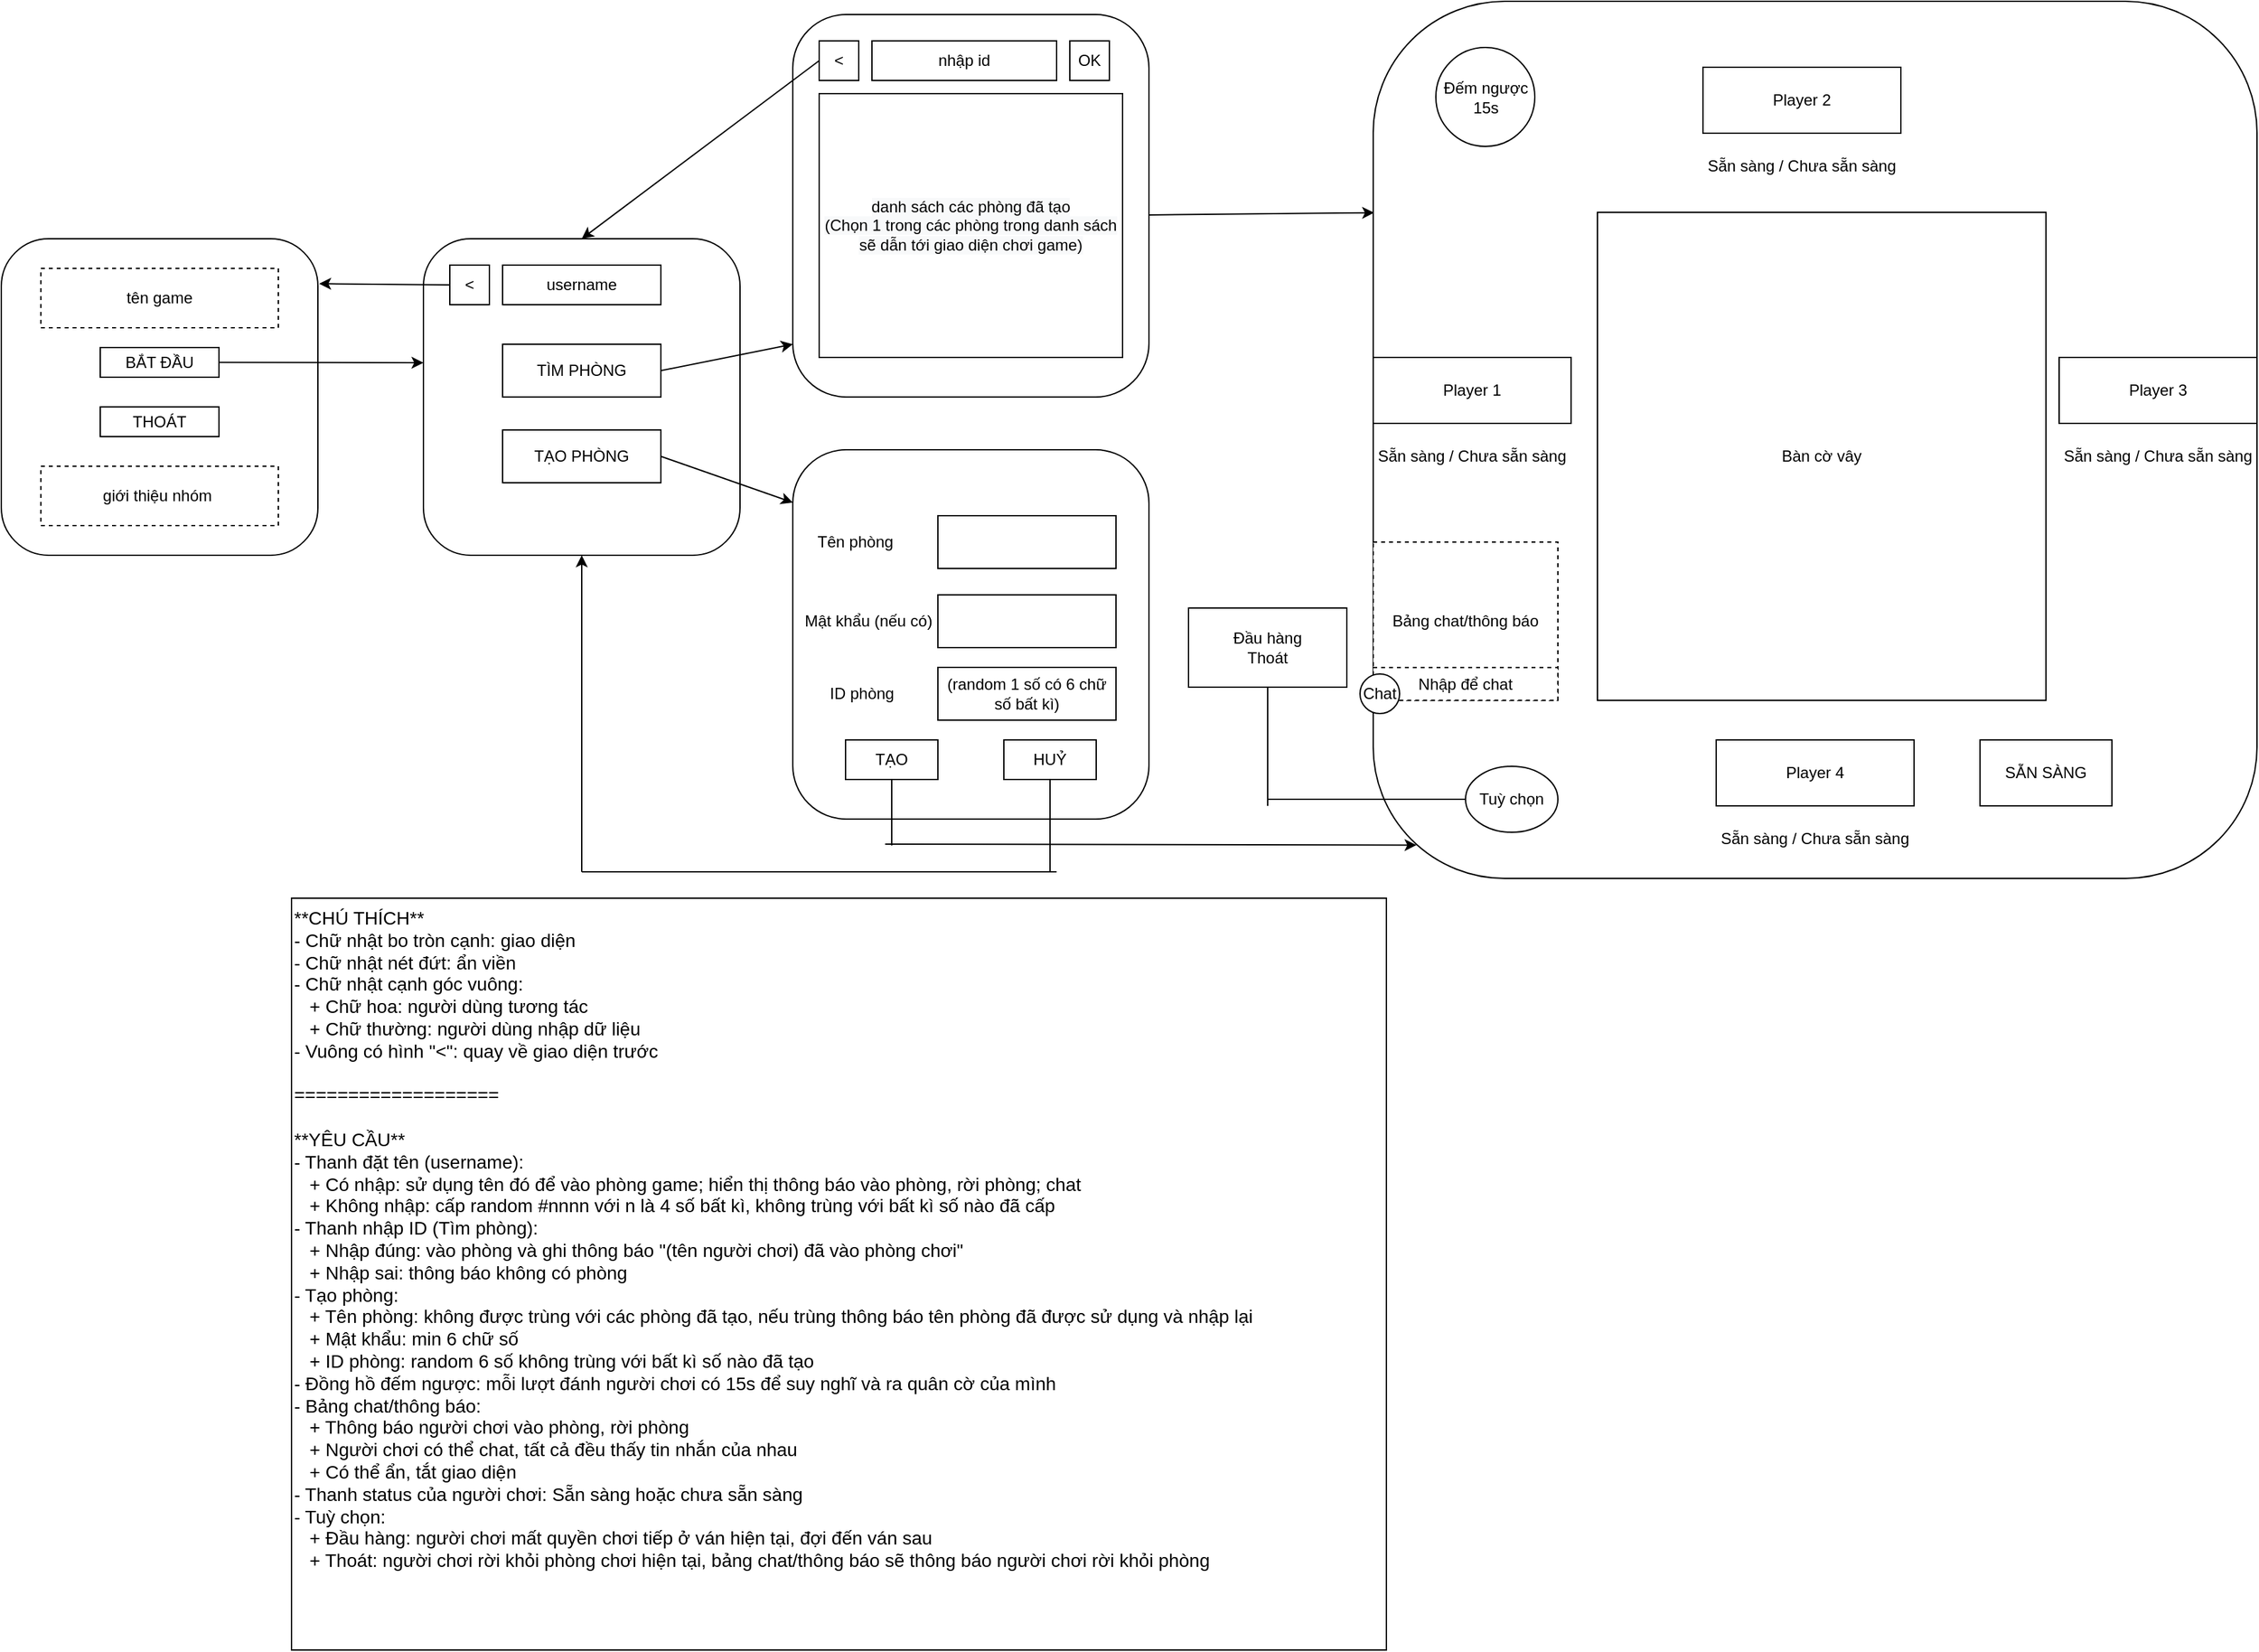<mxfile version="17.4.5" type="device"><diagram id="EYYMp7dKXmRM8jcZqW3-" name="Page-1"><mxGraphModel dx="1422" dy="1872" grid="1" gridSize="10" guides="1" tooltips="1" connect="1" arrows="1" fold="1" page="1" pageScale="1" pageWidth="850" pageHeight="1100" math="0" shadow="0"><root><mxCell id="0"/><mxCell id="1" parent="0"/><mxCell id="_2RT4omIfbfpOKly42XY-8" value="" style="group" parent="1" vertex="1" connectable="0"><mxGeometry x="40" y="40" width="240" height="240" as="geometry"/></mxCell><mxCell id="_2RT4omIfbfpOKly42XY-1" value="" style="rounded=1;whiteSpace=wrap;html=1;" parent="_2RT4omIfbfpOKly42XY-8" vertex="1"><mxGeometry width="240" height="240" as="geometry"/></mxCell><mxCell id="_2RT4omIfbfpOKly42XY-2" value="BẮT ĐẦU" style="rounded=0;whiteSpace=wrap;html=1;" parent="_2RT4omIfbfpOKly42XY-8" vertex="1"><mxGeometry x="75" y="82.5" width="90" height="22.5" as="geometry"/></mxCell><mxCell id="_2RT4omIfbfpOKly42XY-3" value="THOÁT" style="rounded=0;whiteSpace=wrap;html=1;" parent="_2RT4omIfbfpOKly42XY-8" vertex="1"><mxGeometry x="75" y="127.5" width="90" height="22.5" as="geometry"/></mxCell><mxCell id="_2RT4omIfbfpOKly42XY-4" value="tên game" style="rounded=0;whiteSpace=wrap;html=1;dashed=1;" parent="_2RT4omIfbfpOKly42XY-8" vertex="1"><mxGeometry x="30" y="22.5" width="180" height="45" as="geometry"/></mxCell><mxCell id="_2RT4omIfbfpOKly42XY-5" value="giới thiệu nhóm&amp;nbsp;" style="rounded=0;whiteSpace=wrap;html=1;dashed=1;" parent="_2RT4omIfbfpOKly42XY-8" vertex="1"><mxGeometry x="30" y="172.5" width="180" height="45" as="geometry"/></mxCell><mxCell id="_2RT4omIfbfpOKly42XY-9" value="" style="endArrow=classic;html=1;rounded=0;exitX=1;exitY=0.5;exitDx=0;exitDy=0;" parent="1" source="_2RT4omIfbfpOKly42XY-2" edge="1"><mxGeometry width="50" height="50" relative="1" as="geometry"><mxPoint x="280" y="300" as="sourcePoint"/><mxPoint x="360" y="134" as="targetPoint"/></mxGeometry></mxCell><mxCell id="_2RT4omIfbfpOKly42XY-10" value="" style="rounded=1;whiteSpace=wrap;html=1;" parent="1" vertex="1"><mxGeometry x="360" y="40" width="240" height="240" as="geometry"/></mxCell><mxCell id="_2RT4omIfbfpOKly42XY-11" value="TÌM PHÒNG" style="rounded=0;whiteSpace=wrap;html=1;" parent="1" vertex="1"><mxGeometry x="420" y="120" width="120" height="40" as="geometry"/></mxCell><mxCell id="_2RT4omIfbfpOKly42XY-12" value="TẠO PHÒNG" style="rounded=0;whiteSpace=wrap;html=1;" parent="1" vertex="1"><mxGeometry x="420" y="185" width="120" height="40" as="geometry"/></mxCell><mxCell id="_2RT4omIfbfpOKly42XY-13" value="&amp;lt;" style="rounded=0;whiteSpace=wrap;html=1;" parent="1" vertex="1"><mxGeometry x="380" y="60" width="30" height="30" as="geometry"/></mxCell><mxCell id="_2RT4omIfbfpOKly42XY-14" value="" style="endArrow=classic;html=1;rounded=0;exitX=1;exitY=0.5;exitDx=0;exitDy=0;" parent="1" source="_2RT4omIfbfpOKly42XY-11" edge="1"><mxGeometry width="50" height="50" relative="1" as="geometry"><mxPoint x="410" y="300" as="sourcePoint"/><mxPoint x="640" y="120" as="targetPoint"/></mxGeometry></mxCell><mxCell id="_2RT4omIfbfpOKly42XY-15" value="" style="rounded=1;whiteSpace=wrap;html=1;" parent="1" vertex="1"><mxGeometry x="640" y="-130" width="270" height="290" as="geometry"/></mxCell><mxCell id="_2RT4omIfbfpOKly42XY-16" value="" style="endArrow=classic;html=1;rounded=0;exitX=0;exitY=0.5;exitDx=0;exitDy=0;entryX=1.004;entryY=0.142;entryDx=0;entryDy=0;entryPerimeter=0;" parent="1" source="_2RT4omIfbfpOKly42XY-13" target="_2RT4omIfbfpOKly42XY-1" edge="1"><mxGeometry width="50" height="50" relative="1" as="geometry"><mxPoint x="540" y="300" as="sourcePoint"/><mxPoint x="590" y="250" as="targetPoint"/></mxGeometry></mxCell><mxCell id="_2RT4omIfbfpOKly42XY-17" value="nhập id" style="rounded=0;whiteSpace=wrap;html=1;" parent="1" vertex="1"><mxGeometry x="700" y="-110" width="140" height="30" as="geometry"/></mxCell><mxCell id="_2RT4omIfbfpOKly42XY-19" value="&amp;lt;" style="rounded=0;whiteSpace=wrap;html=1;" parent="1" vertex="1"><mxGeometry x="660" y="-110" width="30" height="30" as="geometry"/></mxCell><mxCell id="_2RT4omIfbfpOKly42XY-20" value="" style="endArrow=classic;html=1;rounded=0;exitX=0;exitY=0.5;exitDx=0;exitDy=0;entryX=0.5;entryY=0;entryDx=0;entryDy=0;" parent="1" source="_2RT4omIfbfpOKly42XY-19" target="_2RT4omIfbfpOKly42XY-10" edge="1"><mxGeometry width="50" height="50" relative="1" as="geometry"><mxPoint x="540" y="60" as="sourcePoint"/><mxPoint x="590" y="10" as="targetPoint"/></mxGeometry></mxCell><mxCell id="_2RT4omIfbfpOKly42XY-21" value="" style="endArrow=classic;html=1;rounded=0;exitX=1;exitY=0.5;exitDx=0;exitDy=0;" parent="1" source="_2RT4omIfbfpOKly42XY-12" edge="1"><mxGeometry width="50" height="50" relative="1" as="geometry"><mxPoint x="540" y="60" as="sourcePoint"/><mxPoint x="640" y="240" as="targetPoint"/></mxGeometry></mxCell><mxCell id="_2RT4omIfbfpOKly42XY-22" value="" style="rounded=1;whiteSpace=wrap;html=1;" parent="1" vertex="1"><mxGeometry x="640" y="200" width="270" height="280" as="geometry"/></mxCell><mxCell id="_2RT4omIfbfpOKly42XY-23" value="TẠO" style="rounded=0;whiteSpace=wrap;html=1;" parent="1" vertex="1"><mxGeometry x="680" y="420" width="70" height="30" as="geometry"/></mxCell><mxCell id="_2RT4omIfbfpOKly42XY-24" value="HUỶ" style="rounded=0;whiteSpace=wrap;html=1;" parent="1" vertex="1"><mxGeometry x="800" y="420" width="70" height="30" as="geometry"/></mxCell><mxCell id="_2RT4omIfbfpOKly42XY-25" value="" style="rounded=0;whiteSpace=wrap;html=1;" parent="1" vertex="1"><mxGeometry x="750" y="250" width="135" height="40" as="geometry"/></mxCell><mxCell id="_2RT4omIfbfpOKly42XY-27" value="" style="rounded=0;whiteSpace=wrap;html=1;" parent="1" vertex="1"><mxGeometry x="750" y="310" width="135" height="40" as="geometry"/></mxCell><mxCell id="_2RT4omIfbfpOKly42XY-30" value="" style="endArrow=none;html=1;rounded=0;entryX=0.5;entryY=1;entryDx=0;entryDy=0;" parent="1" target="_2RT4omIfbfpOKly42XY-24" edge="1"><mxGeometry width="50" height="50" relative="1" as="geometry"><mxPoint x="835" y="520" as="sourcePoint"/><mxPoint x="590" y="130" as="targetPoint"/></mxGeometry></mxCell><mxCell id="_2RT4omIfbfpOKly42XY-31" value="" style="endArrow=none;html=1;rounded=0;" parent="1" edge="1"><mxGeometry width="50" height="50" relative="1" as="geometry"><mxPoint x="840" y="520" as="sourcePoint"/><mxPoint x="480" y="520" as="targetPoint"/></mxGeometry></mxCell><mxCell id="_2RT4omIfbfpOKly42XY-32" value="" style="endArrow=classic;html=1;rounded=0;entryX=0.5;entryY=1;entryDx=0;entryDy=0;" parent="1" target="_2RT4omIfbfpOKly42XY-10" edge="1"><mxGeometry width="50" height="50" relative="1" as="geometry"><mxPoint x="480" y="520" as="sourcePoint"/><mxPoint x="590" y="130" as="targetPoint"/></mxGeometry></mxCell><mxCell id="_2RT4omIfbfpOKly42XY-33" value="" style="endArrow=none;html=1;rounded=0;exitX=0.5;exitY=1;exitDx=0;exitDy=0;" parent="1" source="_2RT4omIfbfpOKly42XY-23" edge="1"><mxGeometry width="50" height="50" relative="1" as="geometry"><mxPoint x="540" y="180" as="sourcePoint"/><mxPoint x="715" y="500" as="targetPoint"/></mxGeometry></mxCell><mxCell id="_2RT4omIfbfpOKly42XY-35" value="OK" style="rounded=0;whiteSpace=wrap;html=1;" parent="1" vertex="1"><mxGeometry x="850" y="-110" width="30" height="30" as="geometry"/></mxCell><mxCell id="_2RT4omIfbfpOKly42XY-36" value="" style="endArrow=classic;html=1;rounded=0;exitX=1;exitY=0.524;exitDx=0;exitDy=0;exitPerimeter=0;entryX=0.001;entryY=0.241;entryDx=0;entryDy=0;entryPerimeter=0;" parent="1" source="_2RT4omIfbfpOKly42XY-15" target="VSeRsXyILxJVR_NqDsg6-1" edge="1"><mxGeometry width="50" height="50" relative="1" as="geometry"><mxPoint x="830" y="180" as="sourcePoint"/><mxPoint x="1068.98" y="21.04" as="targetPoint"/></mxGeometry></mxCell><mxCell id="_2RT4omIfbfpOKly42XY-38" value="" style="endArrow=classic;html=1;rounded=0;entryX=0.049;entryY=0.962;entryDx=0;entryDy=0;entryPerimeter=0;" parent="1" target="VSeRsXyILxJVR_NqDsg6-1" edge="1"><mxGeometry width="50" height="50" relative="1" as="geometry"><mxPoint x="710" y="499" as="sourcePoint"/><mxPoint x="1089.8" y="499.215" as="targetPoint"/></mxGeometry></mxCell><mxCell id="VSeRsXyILxJVR_NqDsg6-1" value="" style="rounded=1;whiteSpace=wrap;html=1;" parent="1" vertex="1"><mxGeometry x="1080" y="-140" width="670" height="665" as="geometry"/></mxCell><mxCell id="VSeRsXyILxJVR_NqDsg6-2" value="Tên phòng" style="text;html=1;strokeColor=none;fillColor=none;align=center;verticalAlign=middle;whiteSpace=wrap;rounded=0;" parent="1" vertex="1"><mxGeometry x="645" y="255" width="85" height="30" as="geometry"/></mxCell><mxCell id="VSeRsXyILxJVR_NqDsg6-3" value="Mật khẩu (nếu có)" style="text;html=1;strokeColor=none;fillColor=none;align=center;verticalAlign=middle;whiteSpace=wrap;rounded=0;" parent="1" vertex="1"><mxGeometry x="645" y="315" width="105" height="30" as="geometry"/></mxCell><mxCell id="VSeRsXyILxJVR_NqDsg6-4" value="ID phòng" style="text;html=1;strokeColor=none;fillColor=none;align=center;verticalAlign=middle;whiteSpace=wrap;rounded=0;" parent="1" vertex="1"><mxGeometry x="640" y="370" width="105" height="30" as="geometry"/></mxCell><mxCell id="VSeRsXyILxJVR_NqDsg6-5" value="(random 1 số có 6 chữ số bất kì)" style="rounded=0;whiteSpace=wrap;html=1;" parent="1" vertex="1"><mxGeometry x="750" y="365" width="135" height="40" as="geometry"/></mxCell><mxCell id="VSeRsXyILxJVR_NqDsg6-16" value="Player 1" style="rounded=0;whiteSpace=wrap;html=1;strokeColor=default;" parent="1" vertex="1"><mxGeometry x="1080" y="130" width="150" height="50" as="geometry"/></mxCell><mxCell id="VSeRsXyILxJVR_NqDsg6-17" value="Player 2" style="rounded=0;whiteSpace=wrap;html=1;" parent="1" vertex="1"><mxGeometry x="1330" y="-90" width="150" height="50" as="geometry"/></mxCell><mxCell id="VSeRsXyILxJVR_NqDsg6-18" value="Player 3" style="rounded=0;whiteSpace=wrap;html=1;" parent="1" vertex="1"><mxGeometry x="1600" y="130" width="150" height="50" as="geometry"/></mxCell><mxCell id="VSeRsXyILxJVR_NqDsg6-19" value="Player 4" style="rounded=0;whiteSpace=wrap;html=1;" parent="1" vertex="1"><mxGeometry x="1340" y="420" width="150" height="50" as="geometry"/></mxCell><mxCell id="VSeRsXyILxJVR_NqDsg6-20" value="Tuỳ chọn" style="ellipse;whiteSpace=wrap;html=1;" parent="1" vertex="1"><mxGeometry x="1150" y="440" width="70" height="50" as="geometry"/></mxCell><mxCell id="VSeRsXyILxJVR_NqDsg6-21" value="" style="endArrow=none;html=1;rounded=0;" parent="1" edge="1"><mxGeometry width="50" height="50" relative="1" as="geometry"><mxPoint x="1150" y="465" as="sourcePoint"/><mxPoint x="1000" y="465" as="targetPoint"/></mxGeometry></mxCell><mxCell id="VSeRsXyILxJVR_NqDsg6-22" value="" style="endArrow=none;html=1;rounded=0;entryX=0.5;entryY=1;entryDx=0;entryDy=0;" parent="1" target="VSeRsXyILxJVR_NqDsg6-23" edge="1"><mxGeometry width="50" height="50" relative="1" as="geometry"><mxPoint x="1000" y="470" as="sourcePoint"/><mxPoint x="1800" y="400" as="targetPoint"/></mxGeometry></mxCell><mxCell id="VSeRsXyILxJVR_NqDsg6-23" value="Đầu hàng&lt;br&gt;Thoát" style="rounded=0;whiteSpace=wrap;html=1;" parent="1" vertex="1"><mxGeometry x="940" y="320" width="120" height="60" as="geometry"/></mxCell><mxCell id="VSeRsXyILxJVR_NqDsg6-24" value="Sẵn sàng / Chưa sẵn sàng" style="text;html=1;strokeColor=none;fillColor=none;align=center;verticalAlign=middle;whiteSpace=wrap;rounded=0;" parent="1" vertex="1"><mxGeometry x="1330" y="-30" width="150" height="30" as="geometry"/></mxCell><mxCell id="VSeRsXyILxJVR_NqDsg6-26" value="Sẵn sàng / Chưa sẵn sàng" style="text;html=1;strokeColor=none;fillColor=none;align=center;verticalAlign=middle;whiteSpace=wrap;rounded=0;" parent="1" vertex="1"><mxGeometry x="1080" y="190" width="150" height="30" as="geometry"/></mxCell><mxCell id="VSeRsXyILxJVR_NqDsg6-27" value="Sẵn sàng / Chưa sẵn sàng" style="text;html=1;strokeColor=none;fillColor=none;align=center;verticalAlign=middle;whiteSpace=wrap;rounded=0;" parent="1" vertex="1"><mxGeometry x="1600" y="190" width="150" height="30" as="geometry"/></mxCell><mxCell id="VSeRsXyILxJVR_NqDsg6-28" value="Sẵn sàng / Chưa sẵn sàng" style="text;html=1;strokeColor=none;fillColor=none;align=center;verticalAlign=middle;whiteSpace=wrap;rounded=0;" parent="1" vertex="1"><mxGeometry x="1340" y="480" width="150" height="30" as="geometry"/></mxCell><mxCell id="VSeRsXyILxJVR_NqDsg6-29" value="Bàn cờ vây" style="rounded=0;whiteSpace=wrap;html=1;" parent="1" vertex="1"><mxGeometry x="1250" y="20" width="340" height="370" as="geometry"/></mxCell><mxCell id="VSeRsXyILxJVR_NqDsg6-30" value="Đếm ngược 15s" style="ellipse;whiteSpace=wrap;html=1;aspect=fixed;" parent="1" vertex="1"><mxGeometry x="1127.5" y="-105" width="75" height="75" as="geometry"/></mxCell><mxCell id="VSeRsXyILxJVR_NqDsg6-31" value="&lt;font style=&quot;font-size: 14px&quot;&gt;**CHÚ THÍCH**&amp;nbsp;&lt;br&gt;- Chữ nhật bo tròn cạnh: giao diện&lt;br&gt;- Chữ nhật nét đứt: ẩn viền&amp;nbsp;&lt;br&gt;- Chữ nhật cạnh góc vuông:&lt;br&gt;&amp;nbsp; &amp;nbsp;+ Chữ hoa: người dùng tương tác&lt;br&gt;&amp;nbsp; &amp;nbsp;+ Chữ thường: người dùng nhập dữ liệu&lt;br&gt;- Vuông có hình &quot;&amp;lt;&quot;: quay về giao diện trước&lt;br&gt;&lt;br&gt;===================&lt;br&gt;&lt;br&gt;**YÊU CẦU**&amp;nbsp;&lt;br&gt;- Thanh đặt tên (username):&amp;nbsp;&lt;br&gt;&amp;nbsp; &amp;nbsp;+ Có nhập: sử dụng tên đó để vào phòng game; hiển thị thông báo vào phòng, rời phòng; chat&lt;br&gt;&amp;nbsp; &amp;nbsp;+ Không nhập: cấp random #nnnn với n là 4 số bất kì, không trùng với bất kì số nào đã cấp&lt;br&gt;- Thanh nhập ID (Tìm phòng):&amp;nbsp;&lt;br&gt;&amp;nbsp; &amp;nbsp;+ Nhập đúng: vào phòng và ghi thông báo &quot;(tên người chơi) đã vào phòng chơi&quot;&amp;nbsp;&lt;br&gt;&amp;nbsp; &amp;nbsp;+ Nhập sai: thông báo không có phòng&lt;br&gt;- Tạo phòng:&amp;nbsp;&lt;br&gt;&amp;nbsp; &amp;nbsp;+ Tên phòng: không được trùng với các phòng đã tạo, nếu trùng thông báo tên phòng đã được sử dụng và nhập lại&lt;br&gt;&amp;nbsp; &amp;nbsp;+ Mật khẩu: min 6 chữ số&amp;nbsp;&lt;br&gt;&amp;nbsp; &amp;nbsp;+ ID phòng: random 6 số không trùng với bất kì số nào đã tạo&lt;br&gt;- Đồng hồ đếm ngược: mỗi lượt đánh người chơi có 15s để suy nghĩ và ra quân cờ của mình&lt;br&gt;- Bảng chat/thông báo:&amp;nbsp;&lt;br&gt;&amp;nbsp; &amp;nbsp;+ Thông báo người chơi vào phòng, rời phòng&lt;br&gt;&amp;nbsp; &amp;nbsp;+ Người chơi có thể chat, tất cả đều thấy tin nhắn của nhau&lt;br&gt;&amp;nbsp; &amp;nbsp;+ Có thể ẩn, tắt giao diện&lt;br&gt;- Thanh status của người chơi: Sẵn sàng hoặc chưa sẵn sàng&lt;br&gt;- Tuỳ chọn:&amp;nbsp;&lt;br&gt;&amp;nbsp; &amp;nbsp;+ Đầu hàng: người chơi mất quyền chơi tiếp ở ván hiện tại, đợi đến ván sau&lt;br&gt;&amp;nbsp; &amp;nbsp;+ Thoát: người chơi rời khỏi phòng chơi hiện tại, bảng chat/thông báo sẽ thông báo người chơi rời khỏi phòng&lt;br&gt;&lt;/font&gt;" style="whiteSpace=wrap;html=1;align=left;verticalAlign=top;" parent="1" vertex="1"><mxGeometry x="260" y="540" width="830" height="570" as="geometry"/></mxCell><mxCell id="VSeRsXyILxJVR_NqDsg6-33" value="username" style="rounded=0;whiteSpace=wrap;html=1;" parent="1" vertex="1"><mxGeometry x="420" y="60" width="120" height="30" as="geometry"/></mxCell><mxCell id="VSeRsXyILxJVR_NqDsg6-15" value="" style="group;strokeColor=none;fillColor=none;gradientColor=none;" parent="1" vertex="1" connectable="0"><mxGeometry x="1080" y="270" width="140" height="130" as="geometry"/></mxCell><mxCell id="VSeRsXyILxJVR_NqDsg6-13" value="Bảng chat/thông báo" style="rounded=0;whiteSpace=wrap;html=1;dashed=1;" parent="VSeRsXyILxJVR_NqDsg6-15" vertex="1"><mxGeometry width="140.0" height="120.0" as="geometry"/></mxCell><mxCell id="VSeRsXyILxJVR_NqDsg6-14" value="Nhập để chat" style="rounded=0;whiteSpace=wrap;html=1;dashed=1;" parent="VSeRsXyILxJVR_NqDsg6-15" vertex="1"><mxGeometry y="95.172" width="140.0" height="24.828" as="geometry"/></mxCell><mxCell id="i7HyG5F7bMUIs62_o_Os-1" value="Chat" style="ellipse;whiteSpace=wrap;html=1;" vertex="1" parent="VSeRsXyILxJVR_NqDsg6-15"><mxGeometry x="-10" y="100" width="30" height="30" as="geometry"/></mxCell><mxCell id="VSeRsXyILxJVR_NqDsg6-34" value="&#10;&#10;&lt;span style=&quot;color: rgb(0, 0, 0); font-family: helvetica; font-size: 12px; font-style: normal; font-weight: 400; letter-spacing: normal; text-align: center; text-indent: 0px; text-transform: none; word-spacing: 0px; background-color: rgb(248, 249, 250); display: inline; float: none;&quot;&gt;danh sách các phòng đã tạo&lt;/span&gt;&lt;br style=&quot;color: rgb(0, 0, 0); font-family: helvetica; font-size: 12px; font-style: normal; font-weight: 400; letter-spacing: normal; text-align: center; text-indent: 0px; text-transform: none; word-spacing: 0px; background-color: rgb(248, 249, 250);&quot;&gt;&lt;span style=&quot;color: rgb(0, 0, 0); font-family: helvetica; font-size: 12px; font-style: normal; font-weight: 400; letter-spacing: normal; text-align: center; text-indent: 0px; text-transform: none; word-spacing: 0px; background-color: rgb(248, 249, 250); display: inline; float: none;&quot;&gt;(Chọn 1 trong các phòng trong danh sách sẽ dẫn tới giao diện chơi game)&lt;/span&gt;&#10;&#10;" style="rounded=0;whiteSpace=wrap;html=1;strokeColor=default;fillColor=none;gradientColor=none;" parent="1" vertex="1"><mxGeometry x="660" y="-70" width="230" height="200" as="geometry"/></mxCell><mxCell id="VSeRsXyILxJVR_NqDsg6-35" value="SẴN SÀNG" style="rounded=0;whiteSpace=wrap;html=1;" parent="1" vertex="1"><mxGeometry x="1540" y="420" width="100" height="50" as="geometry"/></mxCell></root></mxGraphModel></diagram></mxfile>